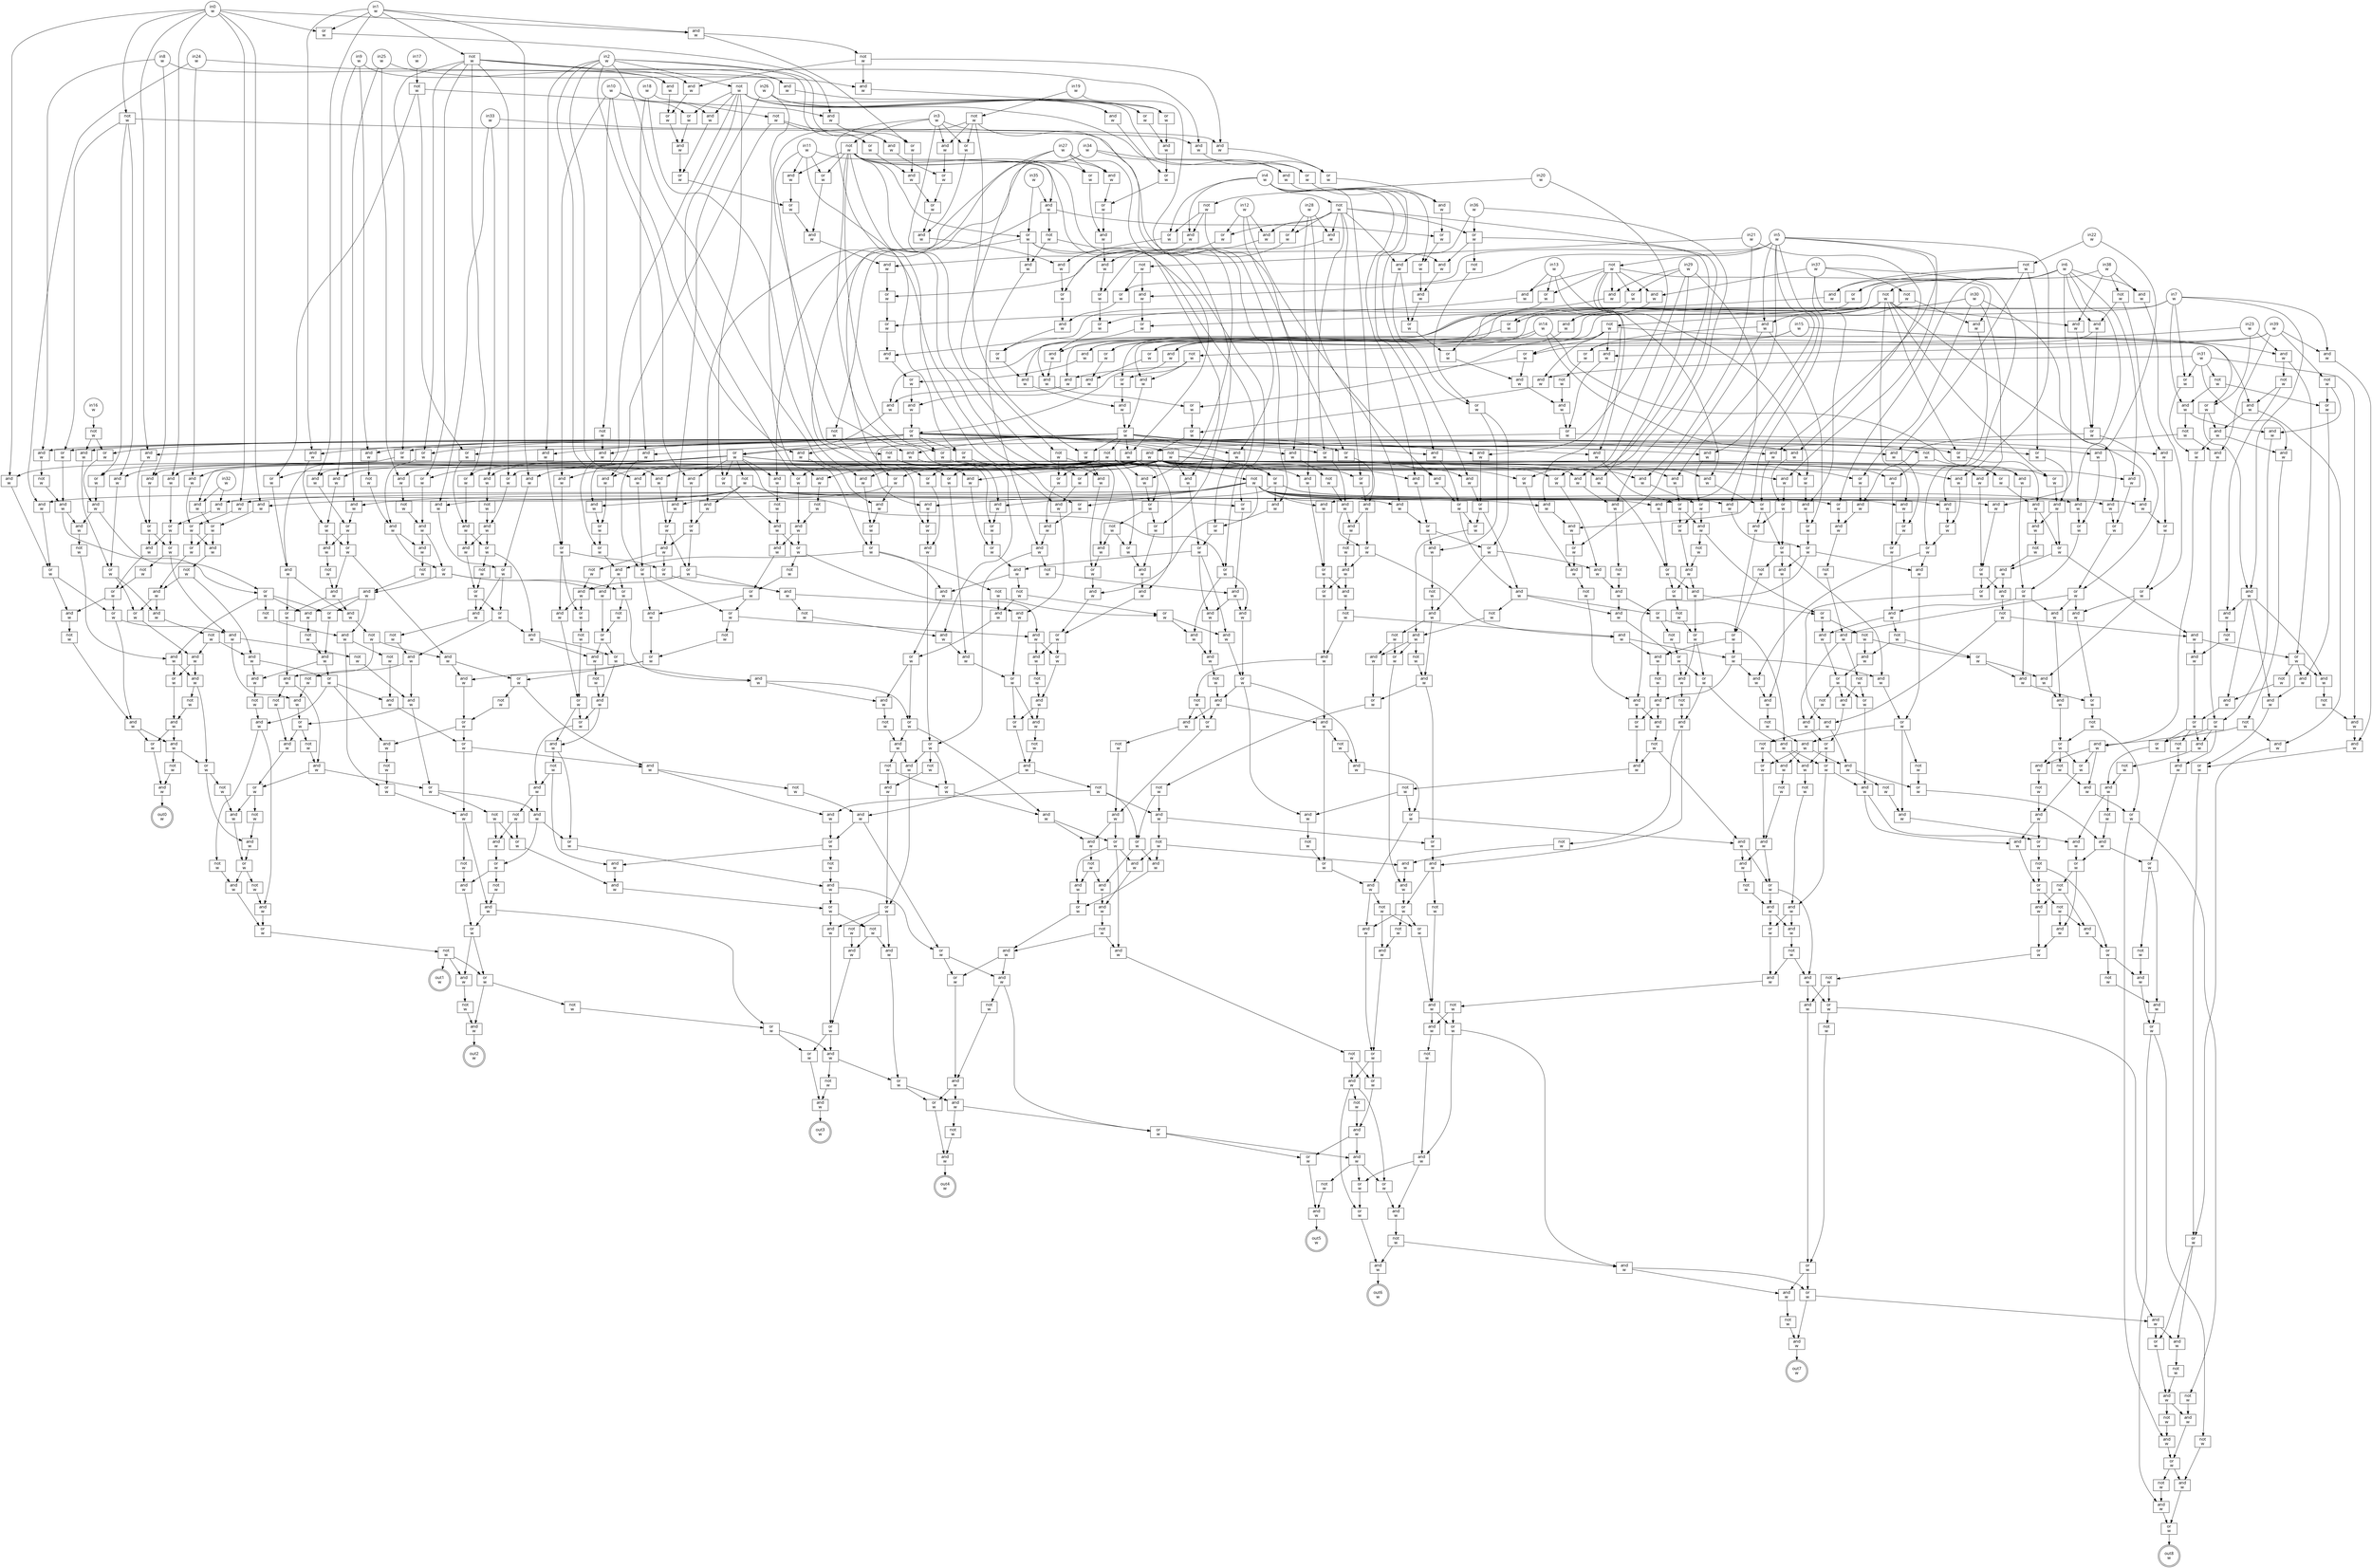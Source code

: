 digraph circuit{
	node [style = filled, fillcolor = white,shape=rect, fontname=geneva]
	g0 [label="in0\nw",shape=circle,fillcolor=white]
	g1 [label="in1\nw",shape=circle,fillcolor=white]
	g2 [label="in2\nw",shape=circle,fillcolor=white]
	g3 [label="in3\nw",shape=circle,fillcolor=white]
	g4 [label="in4\nw",shape=circle,fillcolor=white]
	g5 [label="in5\nw",shape=circle,fillcolor=white]
	g6 [label="in6\nw",shape=circle,fillcolor=white]
	g7 [label="in7\nw",shape=circle,fillcolor=white]
	g8 [label="in8\nw",shape=circle,fillcolor=white]
	g9 [label="in9\nw",shape=circle,fillcolor=white]
	g10 [label="in10\nw",shape=circle,fillcolor=white]
	g11 [label="in11\nw",shape=circle,fillcolor=white]
	g12 [label="in12\nw",shape=circle,fillcolor=white]
	g13 [label="in13\nw",shape=circle,fillcolor=white]
	g14 [label="in14\nw",shape=circle,fillcolor=white]
	g15 [label="in15\nw",shape=circle,fillcolor=white]
	g16 [label="in16\nw",shape=circle,fillcolor=white]
	g17 [label="in17\nw",shape=circle,fillcolor=white]
	g18 [label="in18\nw",shape=circle,fillcolor=white]
	g19 [label="in19\nw",shape=circle,fillcolor=white]
	g20 [label="in20\nw",shape=circle,fillcolor=white]
	g21 [label="in21\nw",shape=circle,fillcolor=white]
	g22 [label="in22\nw",shape=circle,fillcolor=white]
	g23 [label="in23\nw",shape=circle,fillcolor=white]
	g24 [label="in24\nw",shape=circle,fillcolor=white]
	g25 [label="in25\nw",shape=circle,fillcolor=white]
	g26 [label="in26\nw",shape=circle,fillcolor=white]
	g27 [label="in27\nw",shape=circle,fillcolor=white]
	g28 [label="in28\nw",shape=circle,fillcolor=white]
	g29 [label="in29\nw",shape=circle,fillcolor=white]
	g30 [label="in30\nw",shape=circle,fillcolor=white]
	g31 [label="in31\nw",shape=circle,fillcolor=white]
	g32 [label="in32\nw",shape=circle,fillcolor=white]
	g33 [label="in33\nw",shape=circle,fillcolor=white]
	g34 [label="in34\nw",shape=circle,fillcolor=white]
	g35 [label="in35\nw",shape=circle,fillcolor=white]
	g36 [label="in36\nw",shape=circle,fillcolor=white]
	g37 [label="in37\nw",shape=circle,fillcolor=white]
	g38 [label="in38\nw",shape=circle,fillcolor=white]
	g39 [label="in39\nw",shape=circle,fillcolor=white]
	g40 [label="not\nw",fillcolor=white]
	g41 [label="not\nw",fillcolor=white]
	g42 [label="not\nw",fillcolor=white]
	g43 [label="not\nw",fillcolor=white]
	g44 [label="or\nw",fillcolor=white]
	g45 [label="not\nw",fillcolor=white]
	g46 [label="not\nw",fillcolor=white]
	g47 [label="not\nw",fillcolor=white]
	g48 [label="not\nw",fillcolor=white]
	g49 [label="not\nw",fillcolor=white]
	g50 [label="not\nw",fillcolor=white]
	g51 [label="not\nw",fillcolor=white]
	g52 [label="not\nw",fillcolor=white]
	g53 [label="not\nw",fillcolor=white]
	g54 [label="or\nw",fillcolor=white]
	g55 [label="and\nw",fillcolor=white]
	g56 [label="not\nw",fillcolor=white]
	g57 [label="not\nw",fillcolor=white]
	g58 [label="not\nw",fillcolor=white]
	g59 [label="not\nw",fillcolor=white]
	g60 [label="and\nw",fillcolor=white]
	g61 [label="and\nw",fillcolor=white]
	g62 [label="not\nw",fillcolor=white]
	g63 [label="and\nw",fillcolor=white]
	g64 [label="or\nw",fillcolor=white]
	g65 [label="or\nw",fillcolor=white]
	g66 [label="and\nw",fillcolor=white]
	g67 [label="or\nw",fillcolor=white]
	g68 [label="and\nw",fillcolor=white]
	g69 [label="and\nw",fillcolor=white]
	g70 [label="not\nw",fillcolor=white]
	g71 [label="and\nw",fillcolor=white]
	g72 [label="not\nw",fillcolor=white]
	g73 [label="and\nw",fillcolor=white]
	g74 [label="or\nw",fillcolor=white]
	g75 [label="and\nw",fillcolor=white]
	g76 [label="or\nw",fillcolor=white]
	g77 [label="and\nw",fillcolor=white]
	g78 [label="and\nw",fillcolor=white]
	g79 [label="and\nw",fillcolor=white]
	g80 [label="and\nw",fillcolor=white]
	g81 [label="not\nw",fillcolor=white]
	g82 [label="or\nw",fillcolor=white]
	g83 [label="and\nw",fillcolor=white]
	g84 [label="and\nw",fillcolor=white]
	g85 [label="and\nw",fillcolor=white]
	g86 [label="or\nw",fillcolor=white]
	g87 [label="and\nw",fillcolor=white]
	g88 [label="and\nw",fillcolor=white]
	g89 [label="not\nw",fillcolor=white]
	g90 [label="or\nw",fillcolor=white]
	g91 [label="and\nw",fillcolor=white]
	g92 [label="and\nw",fillcolor=white]
	g93 [label="and\nw",fillcolor=white]
	g94 [label="or\nw",fillcolor=white]
	g95 [label="and\nw",fillcolor=white]
	g96 [label="and\nw",fillcolor=white]
	g97 [label="and\nw",fillcolor=white]
	g98 [label="or\nw",fillcolor=white]
	g99 [label="and\nw",fillcolor=white]
	g100 [label="or\nw",fillcolor=white]
	g101 [label="not\nw",fillcolor=white]
	g102 [label="or\nw",fillcolor=white]
	g103 [label="and\nw",fillcolor=white]
	g104 [label="or\nw",fillcolor=white]
	g105 [label="not\nw",fillcolor=white]
	g106 [label="and\nw",fillcolor=white]
	g107 [label="or\nw",fillcolor=white]
	g108 [label="and\nw",fillcolor=white]
	g109 [label="or\nw",fillcolor=white]
	g110 [label="and\nw",fillcolor=white]
	g111 [label="and\nw",fillcolor=white]
	g112 [label="not\nw",fillcolor=white]
	g113 [label="or\nw",fillcolor=white]
	g114 [label="and\nw",fillcolor=white]
	g115 [label="or\nw",fillcolor=white]
	g116 [label="not\nw",fillcolor=white]
	g117 [label="and\nw",fillcolor=white]
	g118 [label="or\nw",fillcolor=white]
	g119 [label="or\nw",fillcolor=white]
	g120 [label="and\nw",fillcolor=white]
	g121 [label="or\nw",fillcolor=white]
	g122 [label="and\nw",fillcolor=white]
	g123 [label="not\nw",fillcolor=white]
	g124 [label="and\nw",fillcolor=white]
	g125 [label="or\nw",fillcolor=white]
	g126 [label="or\nw",fillcolor=white]
	g127 [label="and\nw",fillcolor=white]
	g128 [label="not\nw",fillcolor=white]
	g129 [label="and\nw",fillcolor=white]
	g130 [label="not\nw",fillcolor=white]
	g131 [label="and\nw",fillcolor=white]
	g132 [label="and\nw",fillcolor=white]
	g133 [label="or\nw",fillcolor=white]
	g134 [label="or\nw",fillcolor=white]
	g135 [label="and\nw",fillcolor=white]
	g136 [label="not\nw",fillcolor=white]
	g137 [label="or\nw",fillcolor=white]
	g138 [label="and\nw",fillcolor=white]
	g139 [label="and\nw",fillcolor=white]
	g140 [label="or\nw",fillcolor=white]
	g141 [label="or\nw",fillcolor=white]
	g142 [label="and\nw",fillcolor=white]
	g143 [label="or\nw",fillcolor=white]
	g144 [label="and\nw",fillcolor=white]
	g145 [label="or\nw",fillcolor=white]
	g146 [label="not\nw",fillcolor=white]
	g147 [label="and\nw",fillcolor=white]
	g148 [label="and\nw",fillcolor=white]
	g149 [label="and\nw",fillcolor=white]
	g150 [label="not\nw",fillcolor=white]
	g151 [label="and\nw",fillcolor=white]
	g152 [label="or\nw",fillcolor=white]
	g153 [label="and\nw",fillcolor=white]
	g154 [label="or\nw",fillcolor=white]
	g155 [label="or\nw",fillcolor=white]
	g156 [label="and\nw",fillcolor=white]
	g157 [label="and\nw",fillcolor=white]
	g158 [label="or\nw",fillcolor=white]
	g159 [label="or\nw",fillcolor=white]
	g160 [label="and\nw",fillcolor=white]
	g161 [label="and\nw",fillcolor=white]
	g162 [label="or\nw",fillcolor=white]
	g163 [label="or\nw",fillcolor=white]
	g164 [label="and\nw",fillcolor=white]
	g165 [label="not\nw",fillcolor=white]
	g166 [label="and\nw",fillcolor=white]
	g167 [label="and\nw",fillcolor=white]
	g168 [label="and\nw",fillcolor=white]
	g169 [label="or\nw",fillcolor=white]
	g170 [label="and\nw",fillcolor=white]
	g171 [label="or\nw",fillcolor=white]
	g172 [label="and\nw",fillcolor=white]
	g173 [label="and\nw",fillcolor=white]
	g174 [label="and\nw",fillcolor=white]
	g175 [label="and\nw",fillcolor=white]
	g176 [label="and\nw",fillcolor=white]
	g177 [label="and\nw",fillcolor=white]
	g178 [label="or\nw",fillcolor=white]
	g179 [label="and\nw",fillcolor=white]
	g180 [label="or\nw",fillcolor=white]
	g181 [label="and\nw",fillcolor=white]
	g182 [label="and\nw",fillcolor=white]
	g183 [label="or\nw",fillcolor=white]
	g184 [label="and\nw",fillcolor=white]
	g185 [label="not\nw",fillcolor=white]
	g186 [label="and\nw",fillcolor=white]
	g187 [label="and\nw",fillcolor=white]
	g188 [label="or\nw",fillcolor=white]
	g189 [label="or\nw",fillcolor=white]
	g190 [label="and\nw",fillcolor=white]
	g191 [label="not\nw",fillcolor=white]
	g192 [label="and\nw",fillcolor=white]
	g193 [label="and\nw",fillcolor=white]
	g194 [label="or\nw",fillcolor=white]
	g195 [label="or\nw",fillcolor=white]
	g196 [label="and\nw",fillcolor=white]
	g197 [label="and\nw",fillcolor=white]
	g198 [label="not\nw",fillcolor=white]
	g199 [label="or\nw",fillcolor=white]
	g200 [label="and\nw",fillcolor=white]
	g201 [label="or\nw",fillcolor=white]
	g202 [label="not\nw",fillcolor=white]
	g203 [label="and\nw",fillcolor=white]
	g204 [label="or\nw",fillcolor=white]
	g205 [label="and\nw",fillcolor=white]
	g206 [label="or\nw",fillcolor=white]
	g207 [label="and\nw",fillcolor=white]
	g208 [label="not\nw",fillcolor=white]
	g209 [label="or\nw",fillcolor=white]
	g210 [label="and\nw",fillcolor=white]
	g211 [label="not\nw",fillcolor=white]
	g212 [label="and\nw",fillcolor=white]
	g213 [label="or\nw",fillcolor=white]
	g214 [label="or\nw",fillcolor=white]
	g215 [label="and\nw",fillcolor=white]
	g216 [label="or\nw",fillcolor=white]
	g217 [label="or\nw",fillcolor=white]
	g218 [label="or\nw",fillcolor=white]
	g219 [label="and\nw",fillcolor=white]
	g220 [label="not\nw",fillcolor=white]
	g221 [label="and\nw",fillcolor=white]
	g222 [label="and\nw",fillcolor=white]
	g223 [label="or\nw",fillcolor=white]
	g224 [label="or\nw",fillcolor=white]
	g225 [label="or\nw",fillcolor=white]
	g226 [label="and\nw",fillcolor=white]
	g227 [label="and\nw",fillcolor=white]
	g228 [label="not\nw",fillcolor=white]
	g229 [label="and\nw",fillcolor=white]
	g230 [label="not\nw",fillcolor=white]
	g231 [label="and\nw",fillcolor=white]
	g232 [label="or\nw",fillcolor=white]
	g233 [label="and\nw",fillcolor=white]
	g234 [label="and\nw",fillcolor=white]
	g235 [label="or\nw",fillcolor=white]
	g236 [label="and\nw",fillcolor=white]
	g237 [label="or\nw",fillcolor=white]
	g238 [label="or\nw",fillcolor=white]
	g239 [label="and\nw",fillcolor=white]
	g240 [label="and\nw",fillcolor=white]
	g241 [label="or\nw",fillcolor=white]
	g242 [label="or\nw",fillcolor=white]
	g243 [label="and\nw",fillcolor=white]
	g244 [label="or\nw",fillcolor=white]
	g245 [label="and\nw",fillcolor=white]
	g246 [label="or\nw",fillcolor=white]
	g247 [label="not\nw",fillcolor=white]
	g248 [label="and\nw",fillcolor=white]
	g249 [label="and\nw",fillcolor=white]
	g250 [label="and\nw",fillcolor=white]
	g251 [label="and\nw",fillcolor=white]
	g252 [label="and\nw",fillcolor=white]
	g253 [label="or\nw",fillcolor=white]
	g254 [label="or\nw",fillcolor=white]
	g255 [label="and\nw",fillcolor=white]
	g256 [label="and\nw",fillcolor=white]
	g257 [label="and\nw",fillcolor=white]
	g258 [label="and\nw",fillcolor=white]
	g259 [label="and\nw",fillcolor=white]
	g260 [label="or\nw",fillcolor=white]
	g261 [label="and\nw",fillcolor=white]
	g262 [label="not\nw",fillcolor=white]
	g263 [label="or\nw",fillcolor=white]
	g264 [label="and\nw",fillcolor=white]
	g265 [label="not\nw",fillcolor=white]
	g266 [label="and\nw",fillcolor=white]
	g267 [label="or\nw",fillcolor=white]
	g268 [label="and\nw",fillcolor=white]
	g269 [label="not\nw",fillcolor=white]
	g270 [label="and\nw",fillcolor=white]
	g271 [label="and\nw",fillcolor=white]
	g272 [label="or\nw",fillcolor=white]
	g273 [label="and\nw",fillcolor=white]
	g274 [label="not\nw",fillcolor=white]
	g275 [label="or\nw",fillcolor=white]
	g276 [label="and\nw",fillcolor=white]
	g277 [label="and\nw",fillcolor=white]
	g278 [label="or\nw",fillcolor=white]
	g279 [label="and\nw",fillcolor=white]
	g280 [label="and\nw",fillcolor=white]
	g281 [label="or\nw",fillcolor=white]
	g282 [label="or\nw",fillcolor=white]
	g283 [label="and\nw",fillcolor=white]
	g284 [label="or\nw",fillcolor=white]
	g285 [label="and\nw",fillcolor=white]
	g286 [label="not\nw",fillcolor=white]
	g287 [label="and\nw",fillcolor=white]
	g288 [label="and\nw",fillcolor=white]
	g289 [label="or\nw",fillcolor=white]
	g290 [label="and\nw",fillcolor=white]
	g291 [label="or\nw",fillcolor=white]
	g292 [label="and\nw",fillcolor=white]
	g293 [label="or\nw",fillcolor=white]
	g294 [label="or\nw",fillcolor=white]
	g295 [label="and\nw",fillcolor=white]
	g296 [label="and\nw",fillcolor=white]
	g297 [label="or\nw",fillcolor=white]
	g298 [label="and\nw",fillcolor=white]
	g299 [label="or\nw",fillcolor=white]
	g300 [label="or\nw",fillcolor=white]
	g301 [label="and\nw",fillcolor=white]
	g302 [label="or\nw",fillcolor=white]
	g303 [label="and\nw",fillcolor=white]
	g304 [label="or\nw",fillcolor=white]
	g305 [label="and\nw",fillcolor=white]
	g306 [label="and\nw",fillcolor=white]
	g307 [label="or\nw",fillcolor=white]
	g308 [label="and\nw",fillcolor=white]
	g309 [label="or\nw",fillcolor=white]
	g310 [label="and\nw",fillcolor=white]
	g311 [label="and\nw",fillcolor=white]
	g312 [label="or\nw",fillcolor=white]
	g313 [label="not\nw",fillcolor=white]
	g314 [label="or\nw",fillcolor=white]
	g315 [label="or\nw",fillcolor=white]
	g316 [label="and\nw",fillcolor=white]
	g317 [label="and\nw",fillcolor=white]
	g318 [label="and\nw",fillcolor=white]
	g319 [label="or\nw",fillcolor=white]
	g320 [label="and\nw",fillcolor=white]
	g321 [label="and\nw",fillcolor=white]
	g322 [label="and\nw",fillcolor=white]
	g323 [label="and\nw",fillcolor=white]
	g324 [label="and\nw",fillcolor=white]
	g325 [label="or\nw",fillcolor=white]
	g326 [label="and\nw",fillcolor=white]
	g327 [label="and\nw",fillcolor=white]
	g328 [label="and\nw",fillcolor=white]
	g329 [label="or\nw",fillcolor=white]
	g330 [label="or\nw",fillcolor=white]
	g331 [label="and\nw",fillcolor=white]
	g332 [label="or\nw",fillcolor=white]
	g333 [label="and\nw",fillcolor=white]
	g334 [label="or\nw",fillcolor=white]
	g335 [label="and\nw",fillcolor=white]
	g336 [label="or\nw",fillcolor=white]
	g337 [label="and\nw",fillcolor=white]
	g338 [label="not\nw",fillcolor=white]
	g339 [label="and\nw",fillcolor=white]
	g340 [label="not\nw",fillcolor=white]
	g341 [label="and\nw",fillcolor=white]
	g342 [label="and\nw",fillcolor=white]
	g343 [label="or\nw",fillcolor=white]
	g344 [label="or\nw",fillcolor=white]
	g345 [label="and\nw",fillcolor=white]
	g346 [label="or\nw",fillcolor=white]
	g347 [label="or\nw",fillcolor=white]
	g348 [label="and\nw",fillcolor=white]
	g349 [label="or\nw",fillcolor=white]
	g350 [label="or\nw",fillcolor=white]
	g351 [label="and\nw",fillcolor=white]
	g352 [label="or\nw",fillcolor=white]
	g353 [label="not\nw",fillcolor=white]
	g354 [label="and\nw",fillcolor=white]
	g355 [label="or\nw",fillcolor=white]
	g356 [label="not\nw",fillcolor=white]
	g357 [label="and\nw",fillcolor=white]
	g358 [label="or\nw",fillcolor=white]
	g359 [label="or\nw",fillcolor=white]
	g360 [label="and\nw",fillcolor=white]
	g361 [label="or\nw",fillcolor=white]
	g362 [label="or\nw",fillcolor=white]
	g363 [label="and\nw",fillcolor=white]
	g364 [label="and\nw",fillcolor=white]
	g365 [label="not\nw",fillcolor=white]
	g366 [label="and\nw",fillcolor=white]
	g367 [label="or\nw",fillcolor=white]
	g368 [label="or\nw",fillcolor=white]
	g369 [label="and\nw",fillcolor=white]
	g370 [label="or\nw",fillcolor=white]
	g371 [label="and\nw",fillcolor=white]
	g372 [label="and\nw",fillcolor=white]
	g373 [label="or\nw",fillcolor=white]
	g374 [label="or\nw",fillcolor=white]
	g375 [label="not\nw",fillcolor=white]
	g376 [label="and\nw",fillcolor=white]
	g377 [label="or\nw",fillcolor=white]
	g378 [label="and\nw",fillcolor=white]
	g379 [label="or\nw",fillcolor=white]
	g380 [label="and\nw",fillcolor=white]
	g381 [label="and\nw",fillcolor=white]
	g382 [label="or\nw",fillcolor=white]
	g383 [label="or\nw",fillcolor=white]
	g384 [label="and\nw",fillcolor=white]
	g385 [label="or\nw",fillcolor=white]
	g386 [label="and\nw",fillcolor=white]
	g387 [label="not\nw",fillcolor=white]
	g388 [label="and\nw",fillcolor=white]
	g389 [label="and\nw",fillcolor=white]
	g390 [label="not\nw",fillcolor=white]
	g391 [label="and\nw",fillcolor=white]
	g392 [label="or\nw",fillcolor=white]
	g393 [label="and\nw",fillcolor=white]
	g394 [label="not\nw",fillcolor=white]
	g395 [label="and\nw",fillcolor=white]
	g396 [label="or\nw",fillcolor=white]
	g397 [label="and\nw",fillcolor=white]
	g398 [label="not\nw",fillcolor=white]
	g399 [label="or\nw",fillcolor=white]
	g400 [label="and\nw",fillcolor=white]
	g401 [label="and\nw",fillcolor=white]
	g402 [label="or\nw",fillcolor=white]
	g403 [label="not\nw",fillcolor=white]
	g404 [label="and\nw",fillcolor=white]
	g405 [label="or\nw",fillcolor=white]
	g406 [label="not\nw",fillcolor=white]
	g407 [label="and\nw",fillcolor=white]
	g408 [label="or\nw",fillcolor=white]
	g409 [label="and\nw",fillcolor=white]
	g410 [label="not\nw",fillcolor=white]
	g411 [label="or\nw",fillcolor=white]
	g412 [label="and\nw",fillcolor=white]
	g413 [label="and\nw",fillcolor=white]
	g414 [label="or\nw",fillcolor=white]
	g415 [label="not\nw",fillcolor=white]
	g416 [label="or\nw",fillcolor=white]
	g417 [label="not\nw",fillcolor=white]
	g418 [label="or\nw",fillcolor=white]
	g419 [label="and\nw",fillcolor=white]
	g420 [label="or\nw",fillcolor=white]
	g421 [label="and\nw",fillcolor=white]
	g422 [label="or\nw",fillcolor=white]
	g423 [label="and\nw",fillcolor=white]
	g424 [label="not\nw",fillcolor=white]
	g425 [label="or\nw",fillcolor=white]
	g426 [label="and\nw",fillcolor=white]
	g427 [label="not\nw",fillcolor=white]
	g428 [label="or\nw",fillcolor=white]
	g429 [label="and\nw",fillcolor=white]
	g430 [label="and\nw",fillcolor=white]
	g431 [label="not\nw",fillcolor=white]
	g432 [label="or\nw",fillcolor=white]
	g433 [label="and\nw",fillcolor=white]
	g434 [label="not\nw",fillcolor=white]
	g435 [label="and\nw",fillcolor=white]
	g436 [label="and\nw",fillcolor=white]
	g437 [label="or\nw",fillcolor=white]
	g438 [label="or\nw",fillcolor=white]
	g439 [label="and\nw",fillcolor=white]
	g440 [label="or\nw",fillcolor=white]
	g441 [label="or\nw",fillcolor=white]
	g442 [label="and\nw",fillcolor=white]
	g443 [label="and\nw",fillcolor=white]
	g444 [label="not\nw",fillcolor=white]
	g445 [label="and\nw",fillcolor=white]
	g446 [label="or\nw",fillcolor=white]
	g447 [label="and\nw",fillcolor=white]
	g448 [label="or\nw",fillcolor=white]
	g449 [label="not\nw",fillcolor=white]
	g450 [label="and\nw",fillcolor=white]
	g451 [label="or\nw",fillcolor=white]
	g452 [label="or\nw",fillcolor=white]
	g453 [label="and\nw",fillcolor=white]
	g454 [label="and\nw",fillcolor=white]
	g455 [label="or\nw",fillcolor=white]
	g456 [label="and\nw",fillcolor=white]
	g457 [label="or\nw",fillcolor=white]
	g458 [label="and\nw",fillcolor=white]
	g459 [label="not\nw",fillcolor=white]
	g460 [label="and\nw",fillcolor=white]
	g461 [label="and\nw",fillcolor=white]
	g462 [label="not\nw",fillcolor=white]
	g463 [label="and\nw",fillcolor=white]
	g464 [label="and\nw",fillcolor=white]
	g465 [label="or\nw",fillcolor=white]
	g466 [label="and\nw",fillcolor=white]
	g467 [label="and\nw",fillcolor=white]
	g468 [label="and\nw",fillcolor=white]
	g469 [label="not\nw",fillcolor=white]
	g470 [label="and\nw",fillcolor=white]
	g471 [label="and\nw",fillcolor=white]
	g472 [label="or\nw",fillcolor=white]
	g473 [label="or\nw",fillcolor=white]
	g474 [label="not\nw",fillcolor=white]
	g475 [label="and\nw",fillcolor=white]
	g476 [label="or\nw",fillcolor=white]
	g477 [label="or\nw",fillcolor=white]
	g478 [label="and\nw",fillcolor=white]
	g479 [label="not\nw",fillcolor=white]
	g480 [label="and\nw",fillcolor=white]
	g481 [label="not\nw",fillcolor=white]
	g482 [label="not\nw",fillcolor=white]
	g483 [label="and\nw",fillcolor=white]
	g484 [label="or\nw",fillcolor=white]
	g485 [label="and\nw",fillcolor=white]
	g486 [label="not\nw",fillcolor=white]
	g487 [label="and\nw",fillcolor=white]
	g488 [label="or\nw",fillcolor=white]
	g489 [label="not\nw",fillcolor=white]
	g490 [label="and\nw",fillcolor=white]
	g491 [label="or\nw",fillcolor=white]
	g492 [label="and\nw",fillcolor=white]
	g493 [label="or\nw",fillcolor=white]
	g494 [label="or\nw",fillcolor=white]
	g495 [label="and\nw",fillcolor=white]
	g496 [label="or\nw",fillcolor=white]
	g497 [label="or\nw",fillcolor=white]
	g498 [label="and\nw",fillcolor=white]
	g499 [label="and\nw",fillcolor=white]
	g500 [label="or\nw",fillcolor=white]
	g501 [label="or\nw",fillcolor=white]
	g502 [label="not\nw",fillcolor=white]
	g503 [label="and\nw",fillcolor=white]
	g504 [label="and\nw",fillcolor=white]
	g505 [label="and\nw",fillcolor=white]
	g506 [label="and\nw",fillcolor=white]
	g507 [label="or\nw",fillcolor=white]
	g508 [label="and\nw",fillcolor=white]
	g509 [label="and\nw",fillcolor=white]
	g510 [label="and\nw",fillcolor=white]
	g511 [label="and\nw",fillcolor=white]
	g512 [label="and\nw",fillcolor=white]
	g513 [label="or\nw",fillcolor=white]
	g514 [label="and\nw",fillcolor=white]
	g515 [label="or\nw",fillcolor=white]
	g516 [label="not\nw",fillcolor=white]
	g517 [label="or\nw",fillcolor=white]
	g518 [label="and\nw",fillcolor=white]
	g519 [label="not\nw",fillcolor=white]
	g520 [label="or\nw",fillcolor=white]
	g521 [label="and\nw",fillcolor=white]
	g522 [label="and\nw",fillcolor=white]
	g523 [label="not\nw",fillcolor=white]
	g524 [label="and\nw",fillcolor=white]
	g525 [label="or\nw",fillcolor=white]
	g526 [label="and\nw",fillcolor=white]
	g527 [label="not\nw",fillcolor=white]
	g528 [label="or\nw",fillcolor=white]
	g529 [label="and\nw",fillcolor=white]
	g530 [label="and\nw",fillcolor=white]
	g531 [label="or\nw",fillcolor=white]
	g532 [label="or\nw",fillcolor=white]
	g533 [label="and\nw",fillcolor=white]
	g534 [label="not\nw",fillcolor=white]
	g535 [label="and\nw",fillcolor=white]
	g536 [label="or\nw",fillcolor=white]
	g537 [label="not\nw",fillcolor=white]
	g538 [label="and\nw",fillcolor=white]
	g539 [label="or\nw",fillcolor=white]
	g540 [label="and\nw",fillcolor=white]
	g541 [label="not\nw",fillcolor=white]
	g542 [label="or\nw",fillcolor=white]
	g543 [label="and\nw",fillcolor=white]
	g544 [label="and\nw",fillcolor=white]
	g545 [label="not\nw",fillcolor=white]
	g546 [label="and\nw",fillcolor=white]
	g547 [label="or\nw",fillcolor=white]
	g548 [label="and\nw",fillcolor=white]
	g549 [label="not\nw",fillcolor=white]
	g550 [label="and\nw",fillcolor=white]
	g551 [label="or\nw",fillcolor=white]
	g552 [label="not\nw",fillcolor=white]
	g553 [label="or\nw",fillcolor=white]
	g554 [label="not\nw",fillcolor=white]
	g555 [label="and\nw",fillcolor=white]
	g556 [label="and\nw",fillcolor=white]
	g557 [label="not\nw",fillcolor=white]
	g558 [label="or\nw",fillcolor=white]
	g559 [label="and\nw",fillcolor=white]
	g560 [label="and\nw",fillcolor=white]
	g561 [label="or\nw",fillcolor=white]
	g562 [label="and\nw",fillcolor=white]
	g563 [label="not\nw",fillcolor=white]
	g564 [label="and\nw",fillcolor=white]
	g565 [label="and\nw",fillcolor=white]
	g566 [label="not\nw",fillcolor=white]
	g567 [label="and\nw",fillcolor=white]
	g568 [label="or\nw",fillcolor=white]
	g569 [label="not\nw",fillcolor=white]
	g570 [label="or\nw",fillcolor=white]
	g571 [label="and\nw",fillcolor=white]
	g572 [label="or\nw",fillcolor=white]
	g573 [label="and\nw",fillcolor=white]
	g574 [label="not\nw",fillcolor=white]
	g575 [label="and\nw",fillcolor=white]
	g576 [label="or\nw",fillcolor=white]
	g577 [label="not\nw",fillcolor=white]
	g578 [label="and\nw",fillcolor=white]
	g579 [label="or\nw",fillcolor=white]
	g580 [label="and\nw",fillcolor=white]
	g581 [label="or\nw",fillcolor=white]
	g582 [label="and\nw",fillcolor=white]
	g583 [label="and\nw",fillcolor=white]
	g584 [label="not\nw",fillcolor=white]
	g585 [label="or\nw",fillcolor=white]
	g586 [label="and\nw",fillcolor=white]
	g587 [label="not\nw",fillcolor=white]
	g588 [label="or\nw",fillcolor=white]
	g589 [label="and\nw",fillcolor=white]
	g590 [label="or\nw",fillcolor=white]
	g591 [label="not\nw",fillcolor=white]
	g592 [label="or\nw",fillcolor=white]
	g593 [label="and\nw",fillcolor=white]
	g594 [label="or\nw",fillcolor=white]
	g595 [label="or\nw",fillcolor=white]
	g596 [label="and\nw",fillcolor=white]
	g597 [label="or\nw",fillcolor=white]
	g598 [label="and\nw",fillcolor=white]
	g599 [label="and\nw",fillcolor=white]
	g600 [label="not\nw",fillcolor=white]
	g601 [label="and\nw",fillcolor=white]
	g602 [label="and\nw",fillcolor=white]
	g603 [label="or\nw",fillcolor=white]
	g604 [label="and\nw",fillcolor=white]
	g605 [label="not\nw",fillcolor=white]
	g606 [label="or\nw",fillcolor=white]
	g607 [label="and\nw",fillcolor=white]
	g608 [label="not\nw",fillcolor=white]
	g609 [label="and\nw",fillcolor=white]
	g610 [label="or\nw",fillcolor=white]
	g611 [label="not\nw",fillcolor=white]
	g612 [label="or\nw",fillcolor=white]
	g613 [label="and\nw",fillcolor=white]
	g614 [label="not\nw",fillcolor=white]
	g615 [label="and\nw",fillcolor=white]
	g616 [label="and\nw",fillcolor=white]
	g617 [label="or\nw",fillcolor=white]
	g618 [label="not\nw",fillcolor=white]
	g619 [label="or\nw",fillcolor=white]
	g620 [label="or\nw",fillcolor=white]
	g621 [label="and\nw",fillcolor=white]
	g622 [label="not\nw",fillcolor=white]
	g623 [label="and\nw",fillcolor=white]
	g624 [label="and\nw",fillcolor=white]
	g625 [label="or\nw",fillcolor=white]
	g626 [label="not\nw",fillcolor=white]
	g627 [label="and\nw",fillcolor=white]
	g628 [label="or\nw",fillcolor=white]
	g629 [label="not\nw",fillcolor=white]
	g630 [label="or\nw",fillcolor=white]
	g631 [label="or\nw",fillcolor=white]
	g632 [label="and\nw",fillcolor=white]
	g633 [label="or\nw",fillcolor=white]
	g634 [label="and\nw",fillcolor=white]
	g635 [label="not\nw",fillcolor=white]
	g636 [label="and\nw",fillcolor=white]
	g637 [label="and\nw",fillcolor=white]
	g638 [label="not\nw",fillcolor=white]
	g639 [label="and\nw",fillcolor=white]
	g640 [label="or\nw",fillcolor=white]
	g641 [label="and\nw",fillcolor=white]
	g642 [label="not\nw",fillcolor=white]
	g643 [label="and\nw",fillcolor=white]
	g644 [label="or\nw",fillcolor=white]
	g645 [label="and\nw",fillcolor=white]
	g646 [label="and\nw",fillcolor=white]
	g647 [label="not\nw",fillcolor=white]
	g648 [label="and\nw",fillcolor=white]
	g649 [label="or\nw",fillcolor=white]
	g650 [label="and\nw",fillcolor=white]
	g651 [label="and\nw",fillcolor=white]
	g652 [label="not\nw",fillcolor=white]
	g653 [label="and\nw",fillcolor=white]
	g654 [label="and\nw",fillcolor=white]
	g655 [label="not\nw",fillcolor=white]
	g656 [label="and\nw",fillcolor=white]
	g657 [label="or\nw",fillcolor=white]
	g658 [label="not\nw",fillcolor=white]
	g659 [label="and\nw",fillcolor=white]
	g660 [label="or\nw",fillcolor=white]
	g661 [label="and\nw",fillcolor=white]
	g662 [label="not\nw",fillcolor=white]
	g663 [label="and\nw",fillcolor=white]
	g664 [label="and\nw",fillcolor=white]
	g665 [label="and\nw",fillcolor=white]
	g666 [label="not\nw",fillcolor=white]
	g667 [label="or\nw",fillcolor=white]
	g668 [label="and\nw",fillcolor=white]
	g669 [label="and\nw",fillcolor=white]
	g670 [label="and\nw",fillcolor=white]
	g671 [label="or\nw",fillcolor=white]
	g672 [label="not\nw",fillcolor=white]
	g673 [label="or\nw",fillcolor=white]
	g674 [label="and\nw",fillcolor=white]
	g675 [label="not\nw",fillcolor=white]
	g676 [label="or\nw",fillcolor=white]
	g677 [label="and\nw",fillcolor=white]
	g678 [label="and\nw",fillcolor=white]
	g679 [label="not\nw",fillcolor=white]
	g680 [label="not\nw",fillcolor=white]
	g681 [label="and\nw",fillcolor=white]
	g682 [label="and\nw",fillcolor=white]
	g683 [label="or\nw",fillcolor=white]
	g684 [label="and\nw",fillcolor=white]
	g685 [label="or\nw",fillcolor=white]
	g686 [label="and\nw",fillcolor=white]
	g687 [label="not\nw",fillcolor=white]
	g688 [label="and\nw",fillcolor=white]
	g689 [label="or\nw",fillcolor=white]
	g690 [label="or\nw",fillcolor=white]
	g691 [label="and\nw",fillcolor=white]
	g692 [label="not\nw",fillcolor=white]
	g693 [label="and\nw",fillcolor=white]
	g694 [label="and\nw",fillcolor=white]
	g695 [label="and\nw",fillcolor=white]
	g696 [label="not\nw",fillcolor=white]
	g697 [label="or\nw",fillcolor=white]
	g698 [label="and\nw",fillcolor=white]
	g699 [label="and\nw",fillcolor=white]
	g700 [label="and\nw",fillcolor=white]
	g701 [label="or\nw",fillcolor=white]
	g702 [label="or\nw",fillcolor=white]
	g703 [label="and\nw",fillcolor=white]
	g704 [label="or\nw",fillcolor=white]
	g705 [label="not\nw",fillcolor=white]
	g706 [label="and\nw",fillcolor=white]
	g707 [label="and\nw",fillcolor=white]
	g708 [label="not\nw",fillcolor=white]
	g709 [label="and\nw",fillcolor=white]
	g710 [label="or\nw",fillcolor=white]
	g711 [label="and\nw",fillcolor=white]
	g712 [label="not\nw",fillcolor=white]
	g713 [label="and\nw",fillcolor=white]
	g714 [label="and\nw",fillcolor=white]
	g715 [label="not\nw",fillcolor=white]
	g716 [label="or\nw",fillcolor=white]
	g717 [label="and\nw",fillcolor=white]
	g718 [label="or\nw",fillcolor=white]
	g719 [label="and\nw",fillcolor=white]
	g720 [label="not\nw",fillcolor=white]
	g721 [label="and\nw",fillcolor=white]
	g722 [label="not\nw",fillcolor=white]
	g723 [label="and\nw",fillcolor=white]
	g724 [label="not\nw",fillcolor=white]
	g725 [label="or\nw",fillcolor=white]
	g726 [label="and\nw",fillcolor=white]
	g727 [label="and\nw",fillcolor=white]
	g728 [label="and\nw",fillcolor=white]
	g729 [label="or\nw",fillcolor=white]
	g730 [label="and\nw",fillcolor=white]
	g731 [label="or\nw",fillcolor=white]
	g732 [label="not\nw",fillcolor=white]
	g733 [label="not\nw",fillcolor=white]
	g734 [label="and\nw",fillcolor=white]
	g735 [label="and\nw",fillcolor=white]
	g736 [label="or\nw",fillcolor=white]
	g737 [label="not\nw",fillcolor=white]
	g738 [label="and\nw",fillcolor=white]
	g739 [label="or\nw",fillcolor=white]
	g740 [label="or\nw",fillcolor=white]
	g741 [label="and\nw",fillcolor=white]
	g742 [label="or\nw",fillcolor=white]
	g743 [label="not\nw",fillcolor=white]
	g744 [label="and\nw",fillcolor=white]
	g745 [label="and\nw",fillcolor=white]
	g746 [label="or\nw",fillcolor=white]
	g747 [label="and\nw",fillcolor=white]
	g748 [label="not\nw",fillcolor=white]
	g749 [label="or\nw",fillcolor=white]
	g750 [label="and\nw",fillcolor=white]
	g751 [label="or\nw",fillcolor=white]
	g752 [label="not\nw",fillcolor=white]
	g753 [label="and\nw",fillcolor=white]
	g754 [label="or\nw",fillcolor=white]
	g755 [label="and\nw",fillcolor=white]
	g756 [label="not\nw",fillcolor=white]
	g757 [label="and\nw",fillcolor=white]
	g758 [label="or\nw",fillcolor=white]
	g759 [label="not\nw",fillcolor=white]
	g760 [label="and\nw",fillcolor=white]
	g761 [label="or\nw",fillcolor=white]
	g762 [label="not\nw",fillcolor=white]
	g763 [label="or\nw",fillcolor=white]
	g764 [label="and\nw",fillcolor=white]
	g765 [label="or\nw",fillcolor=white]
	g766 [label="and\nw",fillcolor=white]
	g767 [label="not\nw",fillcolor=white]
	g768 [label="and\nw",fillcolor=white]
	g769 [label="or\nw",fillcolor=white]
	g770 [label="not\nw",fillcolor=white]
	g771 [label="not\nw",fillcolor=white]
	g772 [label="and\nw",fillcolor=white]
	g773 [label="or\nw",fillcolor=white]
	g774 [label="not\nw",fillcolor=white]
	g775 [label="or\nw",fillcolor=white]
	g776 [label="and\nw",fillcolor=white]
	g777 [label="or\nw",fillcolor=white]
	g778 [label="and\nw",fillcolor=white]
	g779 [label="or\nw",fillcolor=white]
	g780 [label="or\nw",fillcolor=white]
	g781 [label="and\nw",fillcolor=white]
	g782 [label="not\nw",fillcolor=white]
	g783 [label="and\nw",fillcolor=white]
	g784 [label="not\nw",fillcolor=white]
	g785 [label="and\nw",fillcolor=white]
	g786 [label="not\nw",fillcolor=white]
	g787 [label="and\nw",fillcolor=white]
	g788 [label="not\nw",fillcolor=white]
	g789 [label="and\nw",fillcolor=white]
	g790 [label="and\nw",fillcolor=white]
	g791 [label="or\nw",fillcolor=white]
	g792 [label="and\nw",fillcolor=white]
	g793 [label="not\nw",fillcolor=white]
	g794 [label="and\nw",fillcolor=white]
	g795 [label="and\nw",fillcolor=white]
	g796 [label="not\nw",fillcolor=white]
	g797 [label="or\nw",fillcolor=white]
	g798 [label="and\nw",fillcolor=white]
	g799 [label="not\nw",fillcolor=white]
	g800 [label="and\nw",fillcolor=white]
	g801 [label="or\nw",fillcolor=white]
	g802 [label="and\nw",fillcolor=white]
	g803 [label="and\nw",fillcolor=white]
	g804 [label="not\nw",fillcolor=white]
	g805 [label="and\nw",fillcolor=white]
	g806 [label="or\nw",fillcolor=white]
	g807 [label="and\nw",fillcolor=white]
	g808 [label="and\nw",fillcolor=white]
	g809 [label="not\nw",fillcolor=white]
	g810 [label="and\nw",fillcolor=white]
	g811 [label="or\nw",fillcolor=white]
	g812 [label="and\nw",fillcolor=white]
	g813 [label="not\nw",fillcolor=white]
	g814 [label="and\nw",fillcolor=white]
	g815 [label="or\nw",fillcolor=white]
	g816 [label="and\nw",fillcolor=white]
	g817 [label="or\nw",fillcolor=white]
	g818 [label="and\nw",fillcolor=white]
	g819 [label="not\nw",fillcolor=white]
	g820 [label="or\nw",fillcolor=white]
	g821 [label="and\nw",fillcolor=white]
	g822 [label="and\nw",fillcolor=white]
	g823 [label="not\nw",fillcolor=white]
	g824 [label="or\nw",fillcolor=white]
	g825 [label="and\nw",fillcolor=white]
	g826 [label="and\nw",fillcolor=white]
	g827 [label="not\nw",fillcolor=white]
	g828 [label="and\nw",fillcolor=white]
	g829 [label="or\nw",fillcolor=white]
	g830 [label="or\nw",fillcolor=white]
	g831 [label="and\nw",fillcolor=white]
	g832 [label="and\nw",fillcolor=white]
	g833 [label="not\nw",fillcolor=white]
	g834 [label="or\nw",fillcolor=white]
	g835 [label="and\nw",fillcolor=white]
	g836 [label="or\nw",fillcolor=white]
	g837 [label="and\nw",fillcolor=white]
	g838 [label="or\nw",fillcolor=white]
	g839 [label="and\nw",fillcolor=white]
	g840 [label="not\nw",fillcolor=white]
	g841 [label="and\nw",fillcolor=white]
	g842 [label="or\nw",fillcolor=white]
	g843 [label="and\nw",fillcolor=white]
	g844 [label="not\nw",fillcolor=white]
	g845 [label="and\nw",fillcolor=white]
	g846 [label="or\nw",fillcolor=white]
	g847 [label="not\nw",fillcolor=white]
	g848 [label="and\nw",fillcolor=white]
	g849 [label="not\nw",fillcolor=white]
	g850 [label="or\nw",fillcolor=white]
	g851 [label="and\nw",fillcolor=white]
	g852 [label="not\nw",fillcolor=white]
	g853 [label="or\nw",fillcolor=white]
	g854 [label="or\nw",fillcolor=white]
	g855 [label="and\nw",fillcolor=white]
	g856 [label="or\nw",fillcolor=white]
	g857 [label="or\nw",fillcolor=white]
	g858 [label="and\nw",fillcolor=white]
	g859 [label="or\nw",fillcolor=white]
	g860 [label="or\nw",fillcolor=white]
	g861 [label="and\nw",fillcolor=white]
	g862 [label="or\nw",fillcolor=white]
	g863 [label="or\nw",fillcolor=white]
	g864 [label="or\nw",fillcolor=white]
	g865 [label="and\nw",fillcolor=white]
	g866 [label="not\nw",fillcolor=white]
	g867 [label="and\nw",fillcolor=white]
	g868 [label="and\nw",fillcolor=white]
	g869 [label="or\nw",fillcolor=white]
	g870 [label="and\nw",fillcolor=white]
	g871 [label="or\nw",fillcolor=white]
	g872 [label="and\nw",fillcolor=white]
	g873 [label="not\nw",fillcolor=white]
	g874 [label="and\nw",fillcolor=white]
	g875 [label="and\nw",fillcolor=white]
	g876 [label="not\nw",fillcolor=white]
	g877 [label="and\nw",fillcolor=white]
	g878 [label="or\nw",fillcolor=white]
	g879 [label="and\nw",fillcolor=white]
	g880 [label="not\nw",fillcolor=white]
	g881 [label="and\nw",fillcolor=white]
	g882 [label="or\nw",fillcolor=white]
	g883 [label="and\nw",fillcolor=white]
	g884 [label="not\nw",fillcolor=white]
	g885 [label="and\nw",fillcolor=white]
	g886 [label="not\nw",fillcolor=white]
	g887 [label="and\nw",fillcolor=white]
	g888 [label="not\nw",fillcolor=white]
	g889 [label="and\nw",fillcolor=white]
	g890 [label="not\nw",fillcolor=white]
	g891 [label="and\nw",fillcolor=white]
	g892 [label="not\nw",fillcolor=white]
	g893 [label="and\nw",fillcolor=white]
	g894 [label="out0\nw",shape=doublecircle,fillcolor=white]
	g895 [label="out1\nw",shape=doublecircle,fillcolor=white]
	g896 [label="out2\nw",shape=doublecircle,fillcolor=white]
	g897 [label="out3\nw",shape=doublecircle,fillcolor=white]
	g898 [label="out4\nw",shape=doublecircle,fillcolor=white]
	g899 [label="out5\nw",shape=doublecircle,fillcolor=white]
	g900 [label="out6\nw",shape=doublecircle,fillcolor=white]
	g901 [label="out7\nw",shape=doublecircle,fillcolor=white]
	g902 [label="out8\nw",shape=doublecircle,fillcolor=white]
	edge [fontname=Geneva,fontcolor=forestgreen]
	g0->g149
	g0->g296
	g0->g298
	g0->g300
	g0->g487
	g0->g489
	g0->g504
	g0->g512
	g1->g146
	g1->g149
	g1->g187
	g1->g271
	g1->g300
	g1->g530
	g2->g136
	g2->g143
	g2->g144
	g2->g193
	g2->g277
	g2->g316
	g2->g348
	g2->g593
	g3->g123
	g3->g134
	g3->g135
	g3->g282
	g3->g321
	g3->g376
	g4->g112
	g4->g121
	g4->g122
	g4->g172
	g4->g205
	g4->g288
	g4->g326
	g5->g99
	g5->g102
	g5->g103
	g5->g105
	g5->g174
	g5->g256
	g5->g292
	g5->g328
	g5->g407
	g5->g700
	g6->g85
	g6->g86
	g6->g87
	g6->g88
	g6->g89
	g6->g180
	g6->g181
	g6->g222
	g6->g323
	g7->g60
	g7->g65
	g7->g66
	g7->g67
	g7->g68
	g7->g71
	g7->g72
	g8->g148
	g8->g248
	g8->g261
	g9->g234
	g9->g249
	g9->g264
	g10->g59
	g10->g141
	g10->g142
	g10->g250
	g10->g280
	g11->g58
	g11->g132
	g11->g133
	g11->g252
	g11->g254
	g12->g119
	g12->g120
	g12->g255
	g12->g285
	g13->g109
	g13->g110
	g13->g257
	g13->g290
	g14->g57
	g14->g94
	g14->g96
	g14->g259
	g15->g54
	g15->g55
	g15->g76
	g15->g77
	g16->g53
	g17->g52
	g18->g51
	g18->g318
	g18->g342
	g19->g50
	g19->g360
	g20->g49
	g20->g395
	g21->g48
	g21->g327
	g21->g419
	g22->g47
	g22->g439
	g23->g46
	g23->g54
	g23->g55
	g24->g147
	g24->g166
	g24->g182
	g25->g151
	g25->g167
	g25->g184
	g26->g137
	g26->g138
	g26->g168
	g26->g190
	g27->g45
	g27->g124
	g27->g125
	g27->g199
	g27->g374
	g28->g113
	g28->g114
	g28->g173
	g28->g203
	g29->g106
	g29->g107
	g29->g175
	g29->g212
	g29->g218
	g30->g90
	g30->g91
	g30->g179
	g30->g225
	g30->g231
	g31->g43
	g31->g67
	g31->g73
	g31->g80
	g31->g470
	g32->g503
	g32->g524
	g33->g233
	g33->g505
	g33->g533
	g34->g139
	g34->g140
	g34->g506
	g34->g573
	g35->g126
	g35->g129
	g36->g115
	g36->g117
	g36->g665
	g37->g42
	g37->g108
	g37->g177
	g37->g215
	g37->g510
	g38->g41
	g38->g88
	g38->g93
	g38->g97
	g39->g40
	g39->g63
	g39->g71
	g39->g74
	g39->g75
	g40->g44
	g40->g61
	g41->g85
	g41->g738
	g42->g99
	g42->g111
	g43->g44
	g43->g60
	g44->g466
	g45->g195
	g45->g379
	g46->g65
	g46->g66
	g47->g86
	g47->g87
	g47->g436
	g47->g455
	g48->g102
	g48->g103
	g49->g121
	g49->g122
	g49->g383
	g50->g134
	g50->g135
	g50->g324
	g50->g357
	g50->g370
	g51->g143
	g51->g144
	g51->g317
	g52->g301
	g52->g315
	g52->g332
	g53->g330
	g53->g331
	g54->g68
	g54->g79
	g55->g56
	g55->g465
	g56->g69
	g56->g78
	g57->g258
	g57->g260
	g58->g251
	g58->g253
	g59->g279
	g60->g61
	g60->g62
	g61->g64
	g62->g63
	g62->g164
	g63->g64
	g64->g477
	g64->g478
	g64->g483
	g65->g311
	g66->g312
	g67->g82
	g68->g69
	g68->g467
	g68->g468
	g68->g475
	g69->g70
	g70->g464
	g71->g471
	g72->g73
	g72->g74
	g72->g75
	g72->g76
	g72->g77
	g72->g78
	g73->g163
	g74->g92
	g74->g498
	g75->g500
	g76->g95
	g77->g246
	g78->g79
	g78->g84
	g79->g80
	g79->g82
	g80->g81
	g81->g83
	g81->g84
	g82->g83
	g83->g747
	g83->g749
	g83->g772
	g84->g473
	g85->g98
	g85->g100
	g86->g310
	g87->g104
	g88->g740
	g89->g90
	g89->g91
	g89->g92
	g89->g94
	g89->g96
	g89->g97
	g89->g294
	g89->g322
	g89->g329
	g89->g511
	g90->g160
	g91->g162
	g92->g93
	g93->g501
	g94->g95
	g95->g245
	g96->g244
	g97->g98
	g98->g224
	g98->g226
	g99->g100
	g99->g178
	g99->g216
	g100->g101
	g101->g499
	g102->g308
	g103->g104
	g104->g309
	g105->g106
	g105->g107
	g105->g108
	g105->g109
	g105->g110
	g105->g111
	g105->g176
	g105->g214
	g106->g159
	g107->g161
	g108->g497
	g109->g243
	g110->g242
	g111->g702
	g112->g113
	g112->g114
	g112->g115
	g112->g117
	g112->g119
	g112->g120
	g112->g284
	g112->g325
	g112->g664
	g113->g157
	g114->g158
	g115->g116
	g115->g127
	g115->g667
	g116->g118
	g117->g118
	g117->g496
	g118->g207
	g118->g209
	g119->g240
	g120->g241
	g121->g306
	g122->g307
	g123->g124
	g123->g125
	g123->g126
	g123->g129
	g123->g132
	g123->g133
	g123->g169
	g123->g281
	g123->g320
	g123->g371
	g123->g372
	g124->g155
	g125->g156
	g126->g127
	g126->g128
	g126->g131
	g126->g631
	g127->g495
	g128->g171
	g129->g130
	g129->g170
	g129->g493
	g130->g131
	g130->g507
	g131->g197
	g132->g238
	g133->g239
	g134->g305
	g135->g145
	g136->g137
	g136->g138
	g136->g139
	g136->g140
	g136->g141
	g136->g142
	g136->g189
	g136->g345
	g136->g572
	g137->g153
	g138->g154
	g139->g494
	g140->g492
	g141->g236
	g142->g237
	g143->g303
	g144->g145
	g145->g304
	g146->g147
	g146->g148
	g146->g183
	g146->g263
	g146->g314
	g146->g334
	g146->g490
	g146->g532
	g147->g152
	g148->g235
	g149->g150
	g149->g302
	g150->g151
	g150->g233
	g150->g234
	g151->g152
	g152->g153
	g153->g154
	g154->g155
	g155->g156
	g156->g157
	g157->g158
	g158->g159
	g159->g160
	g160->g161
	g161->g162
	g162->g163
	g163->g164
	g164->g165
	g164->g182
	g164->g183
	g164->g184
	g164->g187
	g164->g189
	g164->g190
	g164->g193
	g164->g195
	g164->g199
	g164->g203
	g164->g205
	g164->g212
	g164->g214
	g164->g218
	g164->g222
	g164->g225
	g164->g231
	g164->g296
	g164->g381
	g165->g166
	g165->g167
	g165->g168
	g165->g169
	g165->g170
	g165->g172
	g165->g173
	g165->g174
	g165->g175
	g165->g176
	g165->g179
	g165->g180
	g165->g181
	g165->g378
	g165->g487
	g166->g297
	g167->g188
	g168->g194
	g169->g196
	g170->g171
	g171->g200
	g172->g204
	g173->g206
	g174->g213
	g175->g217
	g176->g177
	g177->g178
	g178->g219
	g179->g223
	g180->g227
	g181->g232
	g182->g488
	g183->g186
	g184->g185
	g185->g186
	g186->g267
	g186->g268
	g187->g188
	g188->g273
	g188->g275
	g189->g192
	g190->g191
	g191->g192
	g192->g576
	g192->g578
	g193->g194
	g194->g595
	g194->g596
	g195->g196
	g196->g197
	g197->g198
	g197->g201
	g198->g508
	g199->g200
	g200->g201
	g201->g202
	g201->g565
	g201->g570
	g202->g567
	g203->g204
	g204->g389
	g204->g392
	g205->g206
	g206->g207
	g206->g209
	g207->g208
	g208->g210
	g209->g210
	g209->g668
	g210->g211
	g210->g404
	g211->g401
	g211->g402
	g212->g213
	g213->g413
	g213->g416
	g214->g215
	g215->g216
	g216->g217
	g217->g221
	g217->g423
	g217->g703
	g218->g219
	g219->g220
	g220->g221
	g221->g430
	g221->g432
	g222->g223
	g223->g224
	g224->g229
	g224->g454
	g224->g741
	g225->g226
	g226->g227
	g227->g228
	g228->g229
	g229->g230
	g229->g450
	g230->g447
	g230->g448
	g231->g232
	g232->g461
	g232->g484
	g233->g491
	g234->g235
	g235->g236
	g236->g237
	g237->g238
	g238->g239
	g239->g240
	g240->g241
	g241->g242
	g242->g243
	g243->g244
	g244->g245
	g245->g246
	g246->g247
	g246->g261
	g246->g263
	g246->g264
	g246->g271
	g246->g277
	g246->g279
	g246->g280
	g246->g281
	g246->g282
	g246->g284
	g246->g285
	g246->g288
	g246->g290
	g246->g292
	g246->g294
	g246->g298
	g246->g319
	g246->g777
	g247->g248
	g247->g249
	g247->g250
	g247->g251
	g247->g252
	g247->g253
	g247->g254
	g247->g255
	g247->g256
	g247->g257
	g247->g258
	g247->g259
	g247->g260
	g247->g344
	g248->g299
	g249->g272
	g250->g278
	g251->g359
	g252->g362
	g253->g602
	g254->g283
	g255->g289
	g256->g291
	g257->g293
	g258->g438
	g259->g441
	g260->g295
	g261->g262
	g262->g778
	g263->g266
	g264->g265
	g265->g266
	g266->g267
	g266->g268
	g267->g270
	g267->g352
	g267->g354
	g268->g269
	g269->g270
	g270->g780
	g270->g781
	g270->g785
	g271->g272
	g272->g273
	g272->g275
	g273->g274
	g274->g276
	g275->g276
	g275->g341
	g276->g336
	g276->g337
	g277->g278
	g278->g597
	g278->g616
	g278->g617
	g279->g347
	g280->g350
	g281->g601
	g282->g283
	g283->g599
	g284->g287
	g285->g286
	g286->g287
	g287->g385
	g287->g386
	g288->g289
	g289->g397
	g289->g399
	g290->g291
	g291->g409
	g291->g411
	g292->g293
	g293->g421
	g293->g422
	g294->g295
	g295->g457
	g295->g458
	g296->g297
	g297->g518
	g297->g520
	g298->g299
	g299->g514
	g299->g515
	g300->g301
	g301->g302
	g302->g303
	g303->g304
	g304->g305
	g305->g306
	g306->g307
	g307->g308
	g308->g309
	g309->g310
	g310->g311
	g311->g312
	g312->g313
	g312->g330
	g312->g331
	g312->g332
	g312->g334
	g312->g342
	g312->g344
	g312->g357
	g312->g360
	g312->g370
	g312->g372
	g312->g383
	g312->g395
	g312->g407
	g312->g419
	g312->g436
	g312->g439
	g312->g455
	g313->g314
	g313->g315
	g313->g316
	g313->g317
	g313->g318
	g313->g319
	g313->g324
	g313->g325
	g313->g326
	g313->g327
	g313->g328
	g313->g329
	g313->g775
	g313->g790
	g314->g333
	g315->g335
	g316->g343
	g317->g346
	g318->g349
	g319->g320
	g319->g321
	g319->g322
	g319->g323
	g320->g358
	g321->g361
	g322->g437
	g323->g440
	g324->g373
	g325->g384
	g326->g396
	g327->g408
	g328->g420
	g329->g456
	g330->g776
	g331->g791
	g332->g333
	g333->g536
	g333->g538
	g334->g335
	g335->g336
	g335->g337
	g336->g339
	g337->g338
	g338->g339
	g338->g341
	g339->g340
	g339->g550
	g340->g548
	g341->g589
	g341->g590
	g342->g343
	g343->g580
	g343->g581
	g344->g345
	g344->g348
	g345->g346
	g346->g347
	g347->g351
	g348->g349
	g349->g350
	g350->g351
	g350->g356
	g350->g364
	g351->g352
	g351->g354
	g352->g353
	g352->g560
	g353->g355
	g354->g355
	g355->g556
	g355->g558
	g356->g366
	g356->g368
	g357->g358
	g358->g359
	g359->g363
	g360->g361
	g361->g362
	g362->g363
	g362->g369
	g362->g509
	g363->g364
	g363->g365
	g364->g367
	g365->g366
	g365->g368
	g366->g367
	g367->g561
	g367->g562
	g368->g369
	g368->g636
	g369->g633
	g370->g371
	g371->g377
	g372->g373
	g373->g374
	g373->g375
	g374->g380
	g375->g376
	g375->g379
	g376->g377
	g377->g378
	g378->g382
	g379->g380
	g380->g381
	g381->g382
	g382->g583
	g382->g585
	g383->g384
	g384->g385
	g384->g386
	g385->g388
	g385->g391
	g386->g387
	g387->g388
	g388->g389
	g388->g392
	g389->g390
	g390->g391
	g390->g393
	g391->g426
	g391->g428
	g392->g393
	g393->g394
	g393->g656
	g394->g640
	g394->g641
	g395->g396
	g396->g397
	g396->g399
	g397->g398
	g397->g670
	g397->g671
	g398->g400
	g399->g400
	g400->g401
	g400->g402
	g400->g403
	g401->g405
	g402->g682
	g403->g404
	g404->g405
	g404->g610
	g405->g406
	g406->g609
	g406->g612
	g407->g408
	g408->g409
	g408->g411
	g409->g410
	g409->g414
	g410->g412
	g411->g412
	g412->g413
	g412->g416
	g413->g414
	g413->g418
	g414->g415
	g414->g443
	g415->g445
	g415->g452
	g416->g417
	g417->g418
	g418->g674
	g418->g676
	g419->g420
	g420->g421
	g420->g422
	g421->g425
	g422->g423
	g422->g424
	g422->g435
	g423->g707
	g424->g425
	g425->g426
	g425->g428
	g426->g427
	g427->g429
	g428->g429
	g428->g435
	g428->g706
	g429->g430
	g429->g432
	g430->g431
	g431->g433
	g431->g663
	g432->g433
	g433->g434
	g434->g634
	g434->g660
	g435->g704
	g436->g437
	g437->g438
	g438->g442
	g439->g440
	g440->g441
	g441->g442
	g441->g453
	g441->g454
	g442->g443
	g442->g444
	g443->g446
	g444->g445
	g444->g452
	g445->g446
	g446->g447
	g446->g448
	g446->g449
	g447->g451
	g448->g699
	g449->g450
	g450->g451
	g451->g695
	g451->g697
	g452->g453
	g452->g744
	g453->g742
	g454->g745
	g455->g456
	g456->g457
	g456->g458
	g457->g460
	g457->g463
	g458->g459
	g459->g460
	g460->g461
	g460->g484
	g461->g462
	g462->g463
	g462->g485
	g463->g464
	g463->g465
	g464->g476
	g465->g466
	g465->g468
	g465->g474
	g466->g467
	g467->g472
	g468->g469
	g469->g470
	g470->g471
	g471->g472
	g472->g473
	g473->g871
	g473->g872
	g474->g475
	g475->g476
	g476->g477
	g476->g478
	g476->g482
	g477->g480
	g478->g479
	g479->g480
	g480->g481
	g480->g735
	g481->g730
	g482->g483
	g483->g731
	g484->g485
	g485->g486
	g485->g728
	g486->g710
	g486->g711
	g487->g488
	g488->g526
	g488->g528
	g489->g490
	g489->g775
	g489->g777
	g489->g790
	g490->g491
	g491->g492
	g492->g493
	g493->g494
	g494->g495
	g495->g496
	g496->g497
	g497->g498
	g498->g499
	g499->g500
	g500->g501
	g500->g738
	g501->g502
	g501->g512
	g501->g524
	g501->g530
	g501->g532
	g501->g533
	g501->g572
	g501->g573
	g501->g593
	g501->g631
	g501->g664
	g501->g667
	g501->g700
	g502->g503
	g502->g504
	g502->g505
	g502->g506
	g502->g507
	g502->g510
	g502->g511
	g503->g513
	g504->g525
	g505->g531
	g506->g594
	g507->g508
	g508->g509
	g508->g632
	g509->g637
	g510->g701
	g511->g739
	g512->g513
	g513->g514
	g513->g515
	g514->g517
	g515->g516
	g515->g522
	g516->g517
	g517->g518
	g517->g520
	g518->g519
	g519->g521
	g520->g521
	g520->g522
	g521->g836
	g521->g837
	g522->g523
	g522->g546
	g523->g544
	g524->g525
	g525->g526
	g525->g528
	g526->g527
	g527->g529
	g527->g794
	g528->g529
	g529->g792
	g529->g830
	g530->g531
	g531->g540
	g531->g542
	g532->g535
	g533->g534
	g534->g535
	g535->g536
	g535->g538
	g536->g537
	g536->g555
	g537->g539
	g538->g539
	g539->g540
	g539->g542
	g540->g541
	g541->g543
	g542->g543
	g542->g555
	g543->g544
	g543->g545
	g544->g547
	g544->g553
	g545->g546
	g546->g547
	g547->g548
	g547->g549
	g548->g551
	g549->g550
	g550->g551
	g550->g553
	g551->g552
	g551->g841
	g552->g839
	g553->g554
	g553->g624
	g554->g627
	g554->g630
	g555->g556
	g555->g558
	g556->g557
	g557->g559
	g558->g559
	g558->g560
	g559->g620
	g559->g621
	g560->g561
	g560->g562
	g561->g564
	g561->g571
	g562->g563
	g563->g564
	g564->g565
	g564->g566
	g565->g568
	g566->g567
	g566->g570
	g567->g568
	g568->g569
	g568->g812
	g568->g816
	g569->g814
	g570->g571
	g571->g644
	g571->g646
	g572->g575
	g573->g574
	g574->g575
	g575->g576
	g575->g578
	g576->g577
	g576->g582
	g577->g579
	g578->g579
	g579->g580
	g579->g581
	g580->g588
	g581->g582
	g581->g587
	g582->g583
	g582->g585
	g583->g584
	g584->g586
	g585->g586
	g586->g604
	g586->g606
	g587->g588
	g588->g589
	g588->g590
	g589->g592
	g590->g591
	g590->g802
	g591->g592
	g592->g801
	g592->g822
	g593->g594
	g594->g595
	g594->g596
	g595->g598
	g595->g615
	g596->g597
	g596->g614
	g597->g598
	g598->g599
	g598->g600
	g599->g603
	g600->g601
	g601->g602
	g602->g603
	g603->g604
	g603->g606
	g604->g605
	g605->g607
	g606->g607
	g607->g608
	g607->g805
	g608->g609
	g608->g612
	g608->g803
	g609->g610
	g609->g611
	g610->g678
	g611->g613
	g611->g645
	g611->g681
	g612->g613
	g612->g650
	g613->g649
	g614->g615
	g615->g616
	g615->g617
	g616->g619
	g617->g618
	g618->g619
	g619->g620
	g619->g621
	g620->g623
	g621->g622
	g621->g625
	g622->g623
	g622->g807
	g623->g624
	g623->g626
	g624->g625
	g624->g628
	g625->g810
	g626->g627
	g626->g630
	g627->g628
	g628->g629
	g628->g828
	g629->g826
	g630->g808
	g631->g632
	g631->g636
	g632->g633
	g633->g634
	g633->g639
	g633->g659
	g634->g635
	g635->g657
	g636->g637
	g637->g638
	g638->g639
	g639->g640
	g639->g641
	g639->g656
	g640->g643
	g641->g642
	g642->g643
	g643->g644
	g643->g646
	g644->g645
	g644->g648
	g644->g654
	g645->g651
	g646->g647
	g647->g648
	g647->g650
	g648->g649
	g649->g653
	g650->g651
	g651->g652
	g652->g653
	g652->g654
	g653->g818
	g653->g820
	g654->g655
	g655->g690
	g655->g691
	g656->g657
	g656->g658
	g657->g661
	g658->g659
	g659->g660
	g660->g661
	g660->g663
	g661->g662
	g661->g684
	g662->g685
	g662->g688
	g663->g714
	g663->g716
	g664->g665
	g665->g666
	g666->g669
	g667->g668
	g668->g669
	g669->g670
	g669->g671
	g670->g673
	g671->g672
	g671->g694
	g672->g673
	g673->g674
	g673->g676
	g674->g675
	g675->g677
	g676->g677
	g676->g694
	g677->g678
	g677->g680
	g678->g679
	g678->g683
	g679->g686
	g680->g681
	g681->g682
	g682->g683
	g683->g684
	g683->g685
	g683->g687
	g684->g689
	g685->g686
	g686->g723
	g686->g725
	g687->g688
	g688->g689
	g689->g690
	g689->g691
	g690->g693
	g691->g692
	g691->g863
	g691->g864
	g692->g693
	g693->g860
	g693->g861
	g694->g695
	g694->g697
	g695->g696
	g696->g698
	g697->g698
	g697->g699
	g698->g718
	g698->g719
	g699->g751
	g699->g753
	g700->g701
	g701->g702
	g702->g703
	g702->g706
	g703->g704
	g704->g705
	g704->g709
	g704->g734
	g705->g729
	g706->g707
	g707->g708
	g708->g709
	g709->g710
	g709->g711
	g709->g728
	g710->g713
	g711->g712
	g712->g713
	g713->g714
	g713->g716
	g714->g715
	g715->g717
	g716->g717
	g716->g727
	g717->g718
	g717->g719
	g718->g721
	g719->g720
	g720->g721
	g720->g727
	g721->g722
	g722->g723
	g722->g725
	g723->g724
	g724->g726
	g725->g726
	g725->g868
	g726->g862
	g726->g865
	g727->g760
	g727->g761
	g728->g729
	g728->g733
	g729->g730
	g730->g731
	g730->g736
	g731->g732
	g731->g768
	g732->g766
	g733->g734
	g734->g735
	g735->g736
	g736->g737
	g736->g757
	g737->g755
	g737->g764
	g738->g739
	g739->g740
	g740->g741
	g740->g744
	g741->g742
	g742->g743
	g743->g746
	g743->g773
	g744->g745
	g745->g746
	g746->g747
	g746->g749
	g746->g771
	g747->g748
	g748->g750
	g749->g750
	g750->g751
	g750->g753
	g751->g752
	g752->g754
	g752->g765
	g753->g754
	g754->g755
	g754->g756
	g755->g758
	g756->g757
	g756->g764
	g757->g758
	g758->g759
	g759->g760
	g759->g761
	g760->g763
	g761->g762
	g761->g870
	g762->g763
	g763->g869
	g763->g883
	g764->g765
	g765->g766
	g765->g767
	g766->g769
	g767->g768
	g768->g769
	g769->g770
	g769->g881
	g770->g879
	g771->g772
	g772->g773
	g773->g774
	g773->g877
	g774->g875
	g775->g776
	g776->g779
	g776->g787
	g777->g778
	g778->g779
	g778->g787
	g779->g780
	g779->g781
	g779->g784
	g779->g789
	g780->g783
	g781->g782
	g782->g783
	g783->g795
	g783->g797
	g784->g785
	g785->g786
	g785->g824
	g786->g800
	g787->g788
	g788->g789
	g789->g832
	g789->g834
	g790->g791
	g791->g792
	g791->g830
	g792->g793
	g793->g794
	g793->g831
	g794->g795
	g794->g797
	g795->g796
	g796->g798
	g797->g798
	g797->g800
	g797->g822
	g798->g799
	g798->g845
	g799->g843
	g800->g801
	g801->g802
	g801->g825
	g802->g803
	g802->g804
	g803->g806
	g804->g805
	g805->g806
	g805->g817
	g806->g807
	g806->g809
	g807->g808
	g808->g811
	g809->g810
	g810->g811
	g810->g817
	g811->g812
	g811->g813
	g812->g815
	g813->g814
	g813->g816
	g814->g815
	g815->g854
	g815->g855
	g816->g856
	g817->g818
	g817->g820
	g818->g819
	g818->g859
	g819->g821
	g820->g821
	g821->g857
	g821->g858
	g822->g823
	g823->g824
	g824->g825
	g825->g826
	g825->g827
	g826->g829
	g826->g853
	g827->g828
	g828->g829
	g829->g848
	g829->g850
	g830->g831
	g831->g832
	g831->g834
	g832->g833
	g832->g838
	g833->g835
	g834->g835
	g835->g836
	g835->g837
	g836->g893
	g837->g838
	g837->g892
	g838->g839
	g838->g840
	g839->g842
	g840->g841
	g841->g842
	g842->g843
	g842->g844
	g843->g846
	g844->g845
	g845->g846
	g846->g847
	g847->g848
	g847->g850
	g847->g895
	g848->g849
	g849->g851
	g850->g851
	g850->g852
	g851->g896
	g852->g853
	g853->g854
	g853->g855
	g854->g891
	g855->g856
	g855->g890
	g856->g857
	g856->g858
	g857->g889
	g858->g859
	g858->g888
	g859->g860
	g859->g861
	g860->g887
	g861->g862
	g861->g864
	g861->g886
	g862->g863
	g863->g867
	g864->g865
	g865->g866
	g866->g867
	g866->g868
	g867->g900
	g868->g869
	g868->g883
	g869->g870
	g869->g885
	g870->g871
	g870->g872
	g871->g874
	g872->g873
	g873->g874
	g874->g875
	g874->g876
	g875->g878
	g876->g877
	g877->g878
	g878->g879
	g878->g880
	g879->g882
	g880->g881
	g881->g882
	g882->g902
	g883->g884
	g884->g885
	g885->g901
	g886->g887
	g887->g899
	g888->g889
	g889->g898
	g890->g891
	g891->g897
	g892->g893
	g893->g894
}